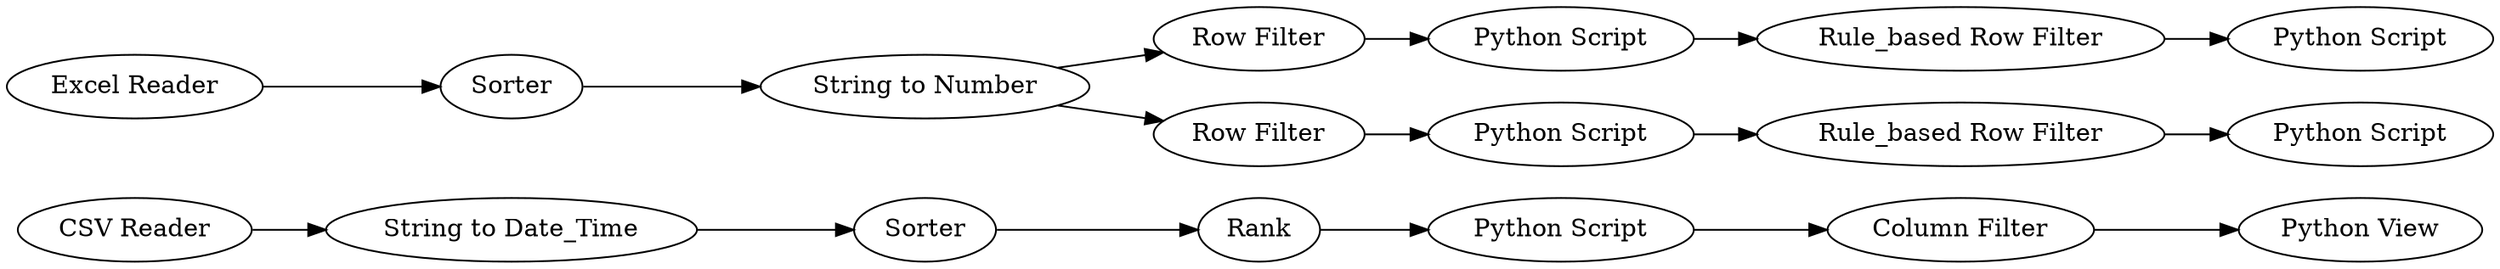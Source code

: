digraph {
	2 [label="CSV Reader"]
	19 [label="Excel Reader"]
	20 [label=Sorter]
	32 [label="String to Number"]
	39 [label="Row Filter"]
	40 [label="Python Script"]
	45 [label="Python Script"]
	46 [label="Rule_based Row Filter"]
	51 [label="Python Script"]
	52 [label="Rule_based Row Filter"]
	53 [label="Python Script"]
	57 [label="Row Filter"]
	58 [label=Sorter]
	59 [label="String to Date_Time"]
	61 [label="Column Filter"]
	68 [label=Rank]
	69 [label="Python View"]
	74 [label="Python Script"]
	2 -> 59
	19 -> 20
	20 -> 32
	32 -> 39
	32 -> 57
	39 -> 40
	40 -> 46
	46 -> 45
	51 -> 52
	52 -> 53
	57 -> 51
	58 -> 68
	59 -> 58
	61 -> 69
	68 -> 74
	74 -> 61
	rankdir=LR
}
